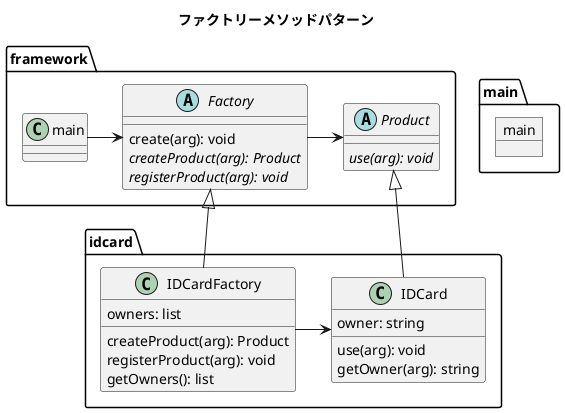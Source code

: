 @startuml

title ファクトリーメソッドパターン

package main {
    object main {
    }
}

package main {
    object main {
    }
}

package framework {

    abstract Product {
        {abstract} use(arg): void
    }

    abstract Factory {
        create(arg): void
        {abstract} createProduct(arg): Product
        {abstract} registerProduct(arg): void
    }

    main -right-> Factory
    Factory -right-> Product
}

package idcard {
    
    class IDCard {
        owner: string
        use(arg): void
        getOwner(arg): string
    }

    class IDCardFactory {
        owners: list
        createProduct(arg): Product
        registerProduct(arg): void
        getOwners(): list
    }

    Product <|-- IDCard
    Factory <|-- IDCardFactory
    IDCardFactory -right-> IDCard
}

@enduml